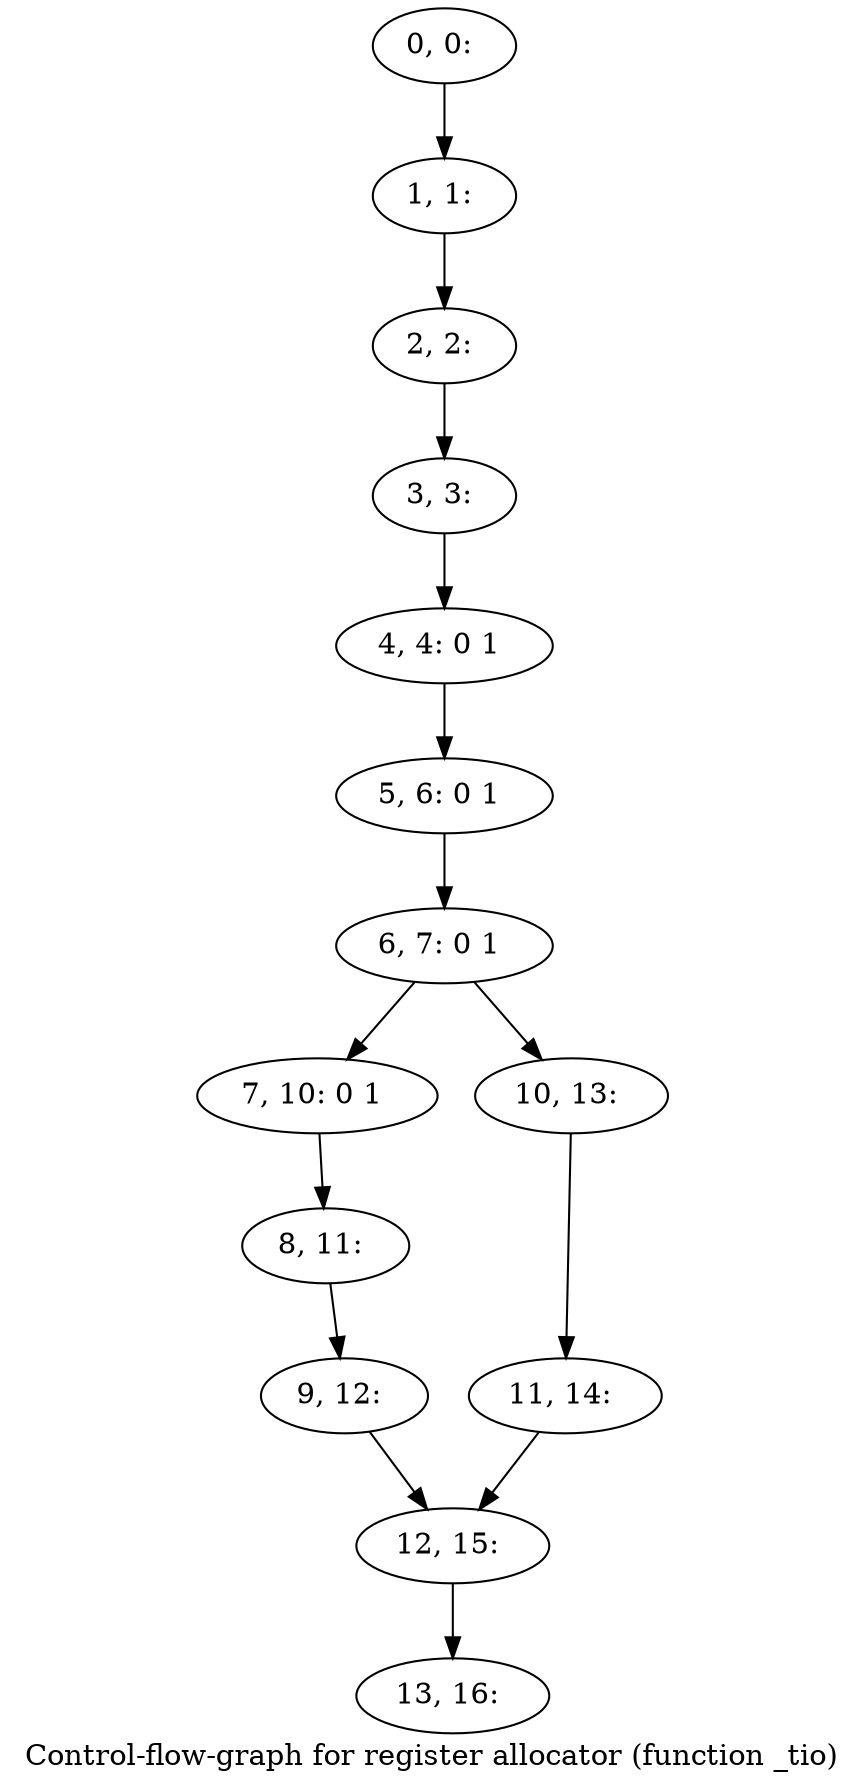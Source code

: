 digraph G {
graph [label="Control-flow-graph for register allocator (function _tio)"]
0[label="0, 0: "];
1[label="1, 1: "];
2[label="2, 2: "];
3[label="3, 3: "];
4[label="4, 4: 0 1 "];
5[label="5, 6: 0 1 "];
6[label="6, 7: 0 1 "];
7[label="7, 10: 0 1 "];
8[label="8, 11: "];
9[label="9, 12: "];
10[label="10, 13: "];
11[label="11, 14: "];
12[label="12, 15: "];
13[label="13, 16: "];
0->1 ;
1->2 ;
2->3 ;
3->4 ;
4->5 ;
5->6 ;
6->7 ;
6->10 ;
7->8 ;
8->9 ;
9->12 ;
10->11 ;
11->12 ;
12->13 ;
}
